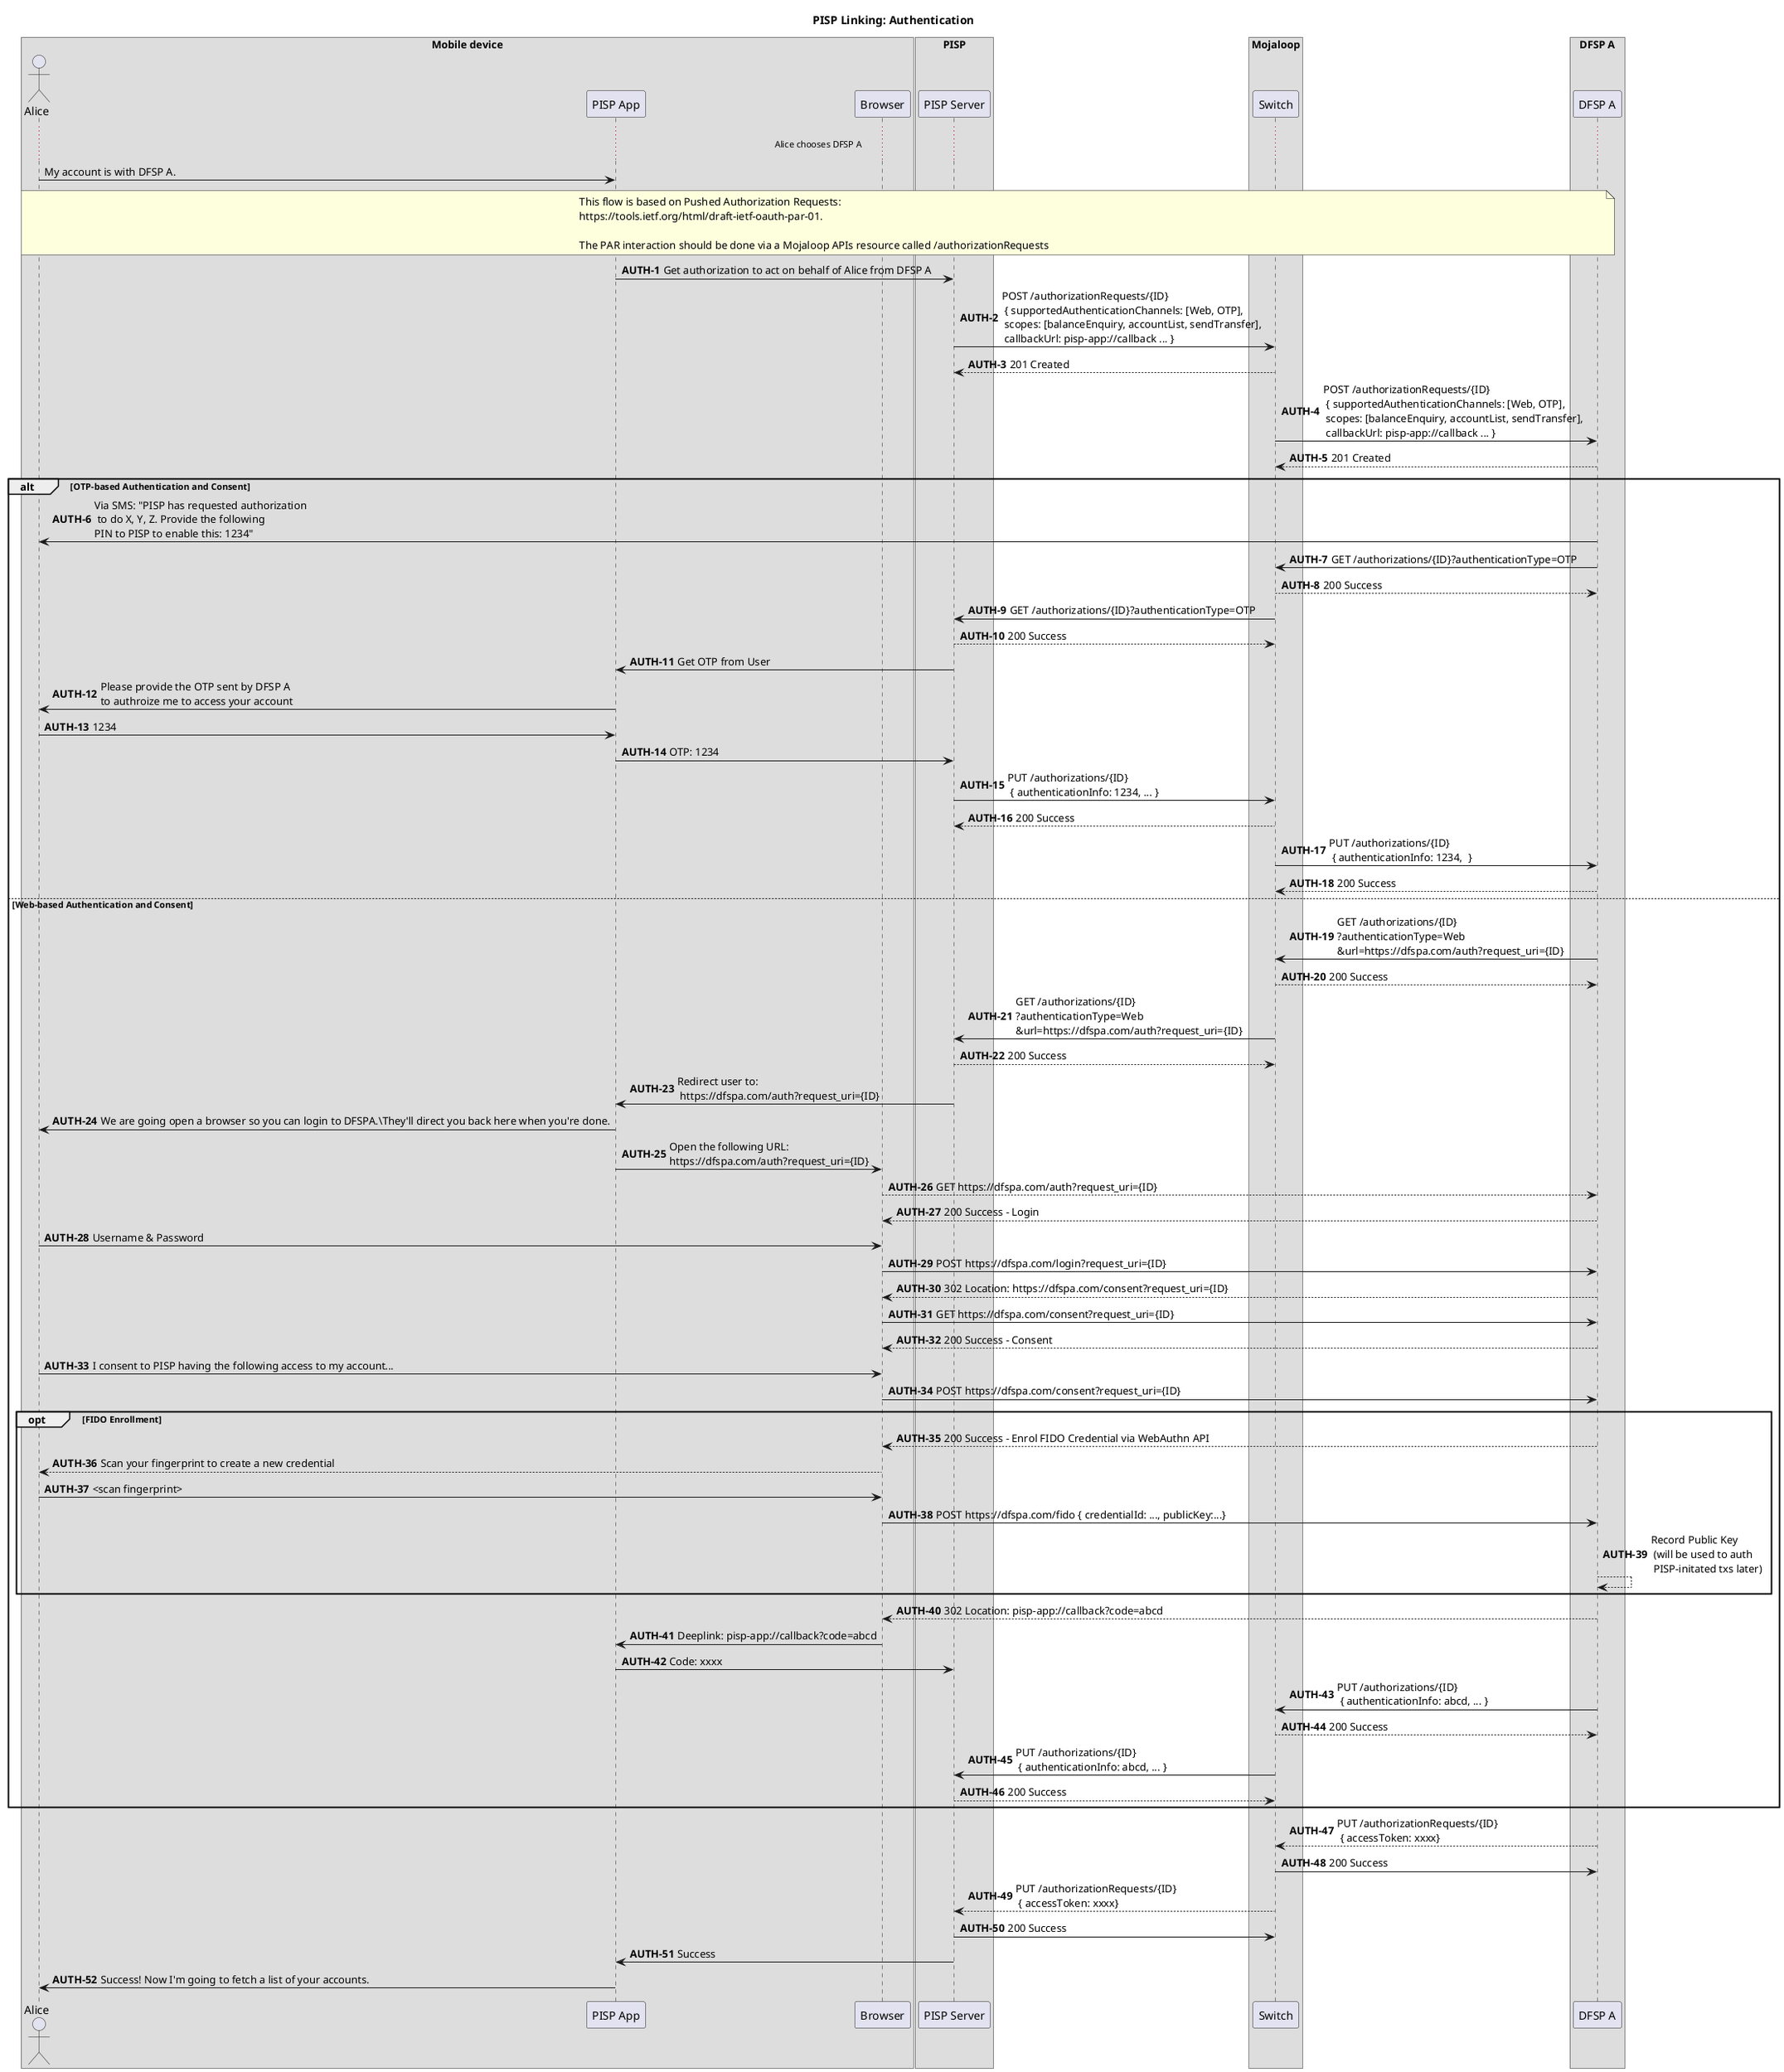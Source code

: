 @startuml
title PISP Linking: Authentication
box "Mobile device"
    actor Alice
    participant "PISP App" as App
    participant "Browser" as Browser
    
end box
box "PISP"
participant "PISP Server" as Server
end box
box "Mojaloop"
    participant Switch
end box
box "DFSP A"
    participant "DFSP A" as DFSP
end box

... Alice chooses DFSP A ...

Alice -> App: My account is with DFSP A.

autonumber 1 "<b>AUTH-#</b>"
note over Alice, DFSP
    This flow is based on Pushed Authorization Requests:
    https://tools.ietf.org/html/draft-ietf-oauth-par-01.

    The PAR interaction should be done via a Mojaloop APIs resource called /authorizationRequests
end note

    App -> Server: Get authorization to act on behalf of Alice from DFSP A
    Server -> Switch: POST /authorizationRequests/{ID}\n { supportedAuthenticationChannels: [Web, OTP],\n scopes: [balanceEnquiry, accountList, sendTransfer],\n callbackUrl: pisp-app://callback ... }
    Switch --> Server: 201 Created
    Switch -> DFSP: POST /authorizationRequests/{ID}\n { supportedAuthenticationChannels: [Web, OTP],\n scopes: [balanceEnquiry, accountList, sendTransfer],\n callbackUrl: pisp-app://callback ... }
    DFSP --> Switch: 201 Created

alt OTP-based Authentication and Consent
    DFSP -> Alice: Via SMS: "PISP has requested authorization\n to do X, Y, Z. Provide the following \nPIN to PISP to enable this: 1234"
    DFSP -> Switch: GET /authorizations/{ID}?authenticationType=OTP
    Switch --> DFSP: 200 Success
    Switch -> Server: GET /authorizations/{ID}?authenticationType=OTP
    Server --> Switch: 200 Success
    Server -> App: Get OTP from User
    App -> Alice: Please provide the OTP sent by DFSP A \nto authroize me to access your account
    Alice -> App: 1234
    App -> Server: OTP: 1234
    Server -> Switch: PUT /authorizations/{ID}\n { authenticationInfo: 1234, ... }
    Switch --> Server: 200 Success
    Switch -> DFSP: PUT /authorizations/{ID}\n { authenticationInfo: 1234,  }
    DFSP --> Switch: 200 Success
else Web-based Authentication and Consent
    DFSP -> Switch: GET /authorizations/{ID}\n?authenticationType=Web\n&url=https://dfspa.com/auth?request_uri={ID}
    Switch --> DFSP: 200 Success
    Switch -> Server: GET /authorizations/{ID}\n?authenticationType=Web\n&url=https://dfspa.com/auth?request_uri={ID}
    Server --> Switch: 200 Success
    Server -> App: Redirect user to:\n https://dfspa.com/auth?request_uri={ID}
    App -> Alice: We are going open a browser so you can login to DFSPA.\They'll direct you back here when you're done.
    App -> Browser: Open the following URL: \nhttps://dfspa.com/auth?request_uri={ID}
    Browser --> DFSP: GET https://dfspa.com/auth?request_uri={ID}
    DFSP --> Browser: 200 Success - Login
    Alice -> Browser: Username & Password
    Browser -> DFSP: POST https://dfspa.com/login?request_uri={ID}
    DFSP --> Browser: 302 Location: https://dfspa.com/consent?request_uri={ID}
    Browser -> DFSP: GET https://dfspa.com/consent?request_uri={ID}
    DFSP --> Browser: 200 Success - Consent
    Alice -> Browser: I consent to PISP having the following access to my account...
    Browser -> DFSP: POST https://dfspa.com/consent?request_uri={ID}
    opt FIDO Enrollment
        DFSP --> Browser: 200 Success - Enrol FIDO Credential via WebAuthn API
        Browser --> Alice: Scan your fingerprint to create a new credential
        Alice -> Browser: <scan fingerprint>
        Browser -> DFSP: POST https://dfspa.com/fido { credentialId: ..., publicKey:...}
        DFSP --> DFSP: Record Public Key\n (will be used to auth \n PISP-initated txs later)
    end
    DFSP --> Browser: 302 Location: pisp-app://callback?code=abcd
    Browser -> App: Deeplink: pisp-app://callback?code=abcd
    App -> Server: Code: xxxx
    DFSP -> Switch: PUT /authorizations/{ID}\n { authenticationInfo: abcd, ... }
    Switch --> DFSP: 200 Success
    Switch -> Server: PUT /authorizations/{ID}\n { authenticationInfo: abcd, ... }
    Server --> Switch: 200 Success
end

    DFSP --> Switch: PUT /authorizationRequests/{ID}\n { accessToken: xxxx}
    Switch -> DFSP: 200 Success
    Switch --> Server: PUT /authorizationRequests/{ID}\n { accessToken: xxxx}
    Server -> Switch: 200 Success
    Server -> App: Success
    App -> Alice: Success! Now I'm going to fetch a list of your accounts.
@enduml